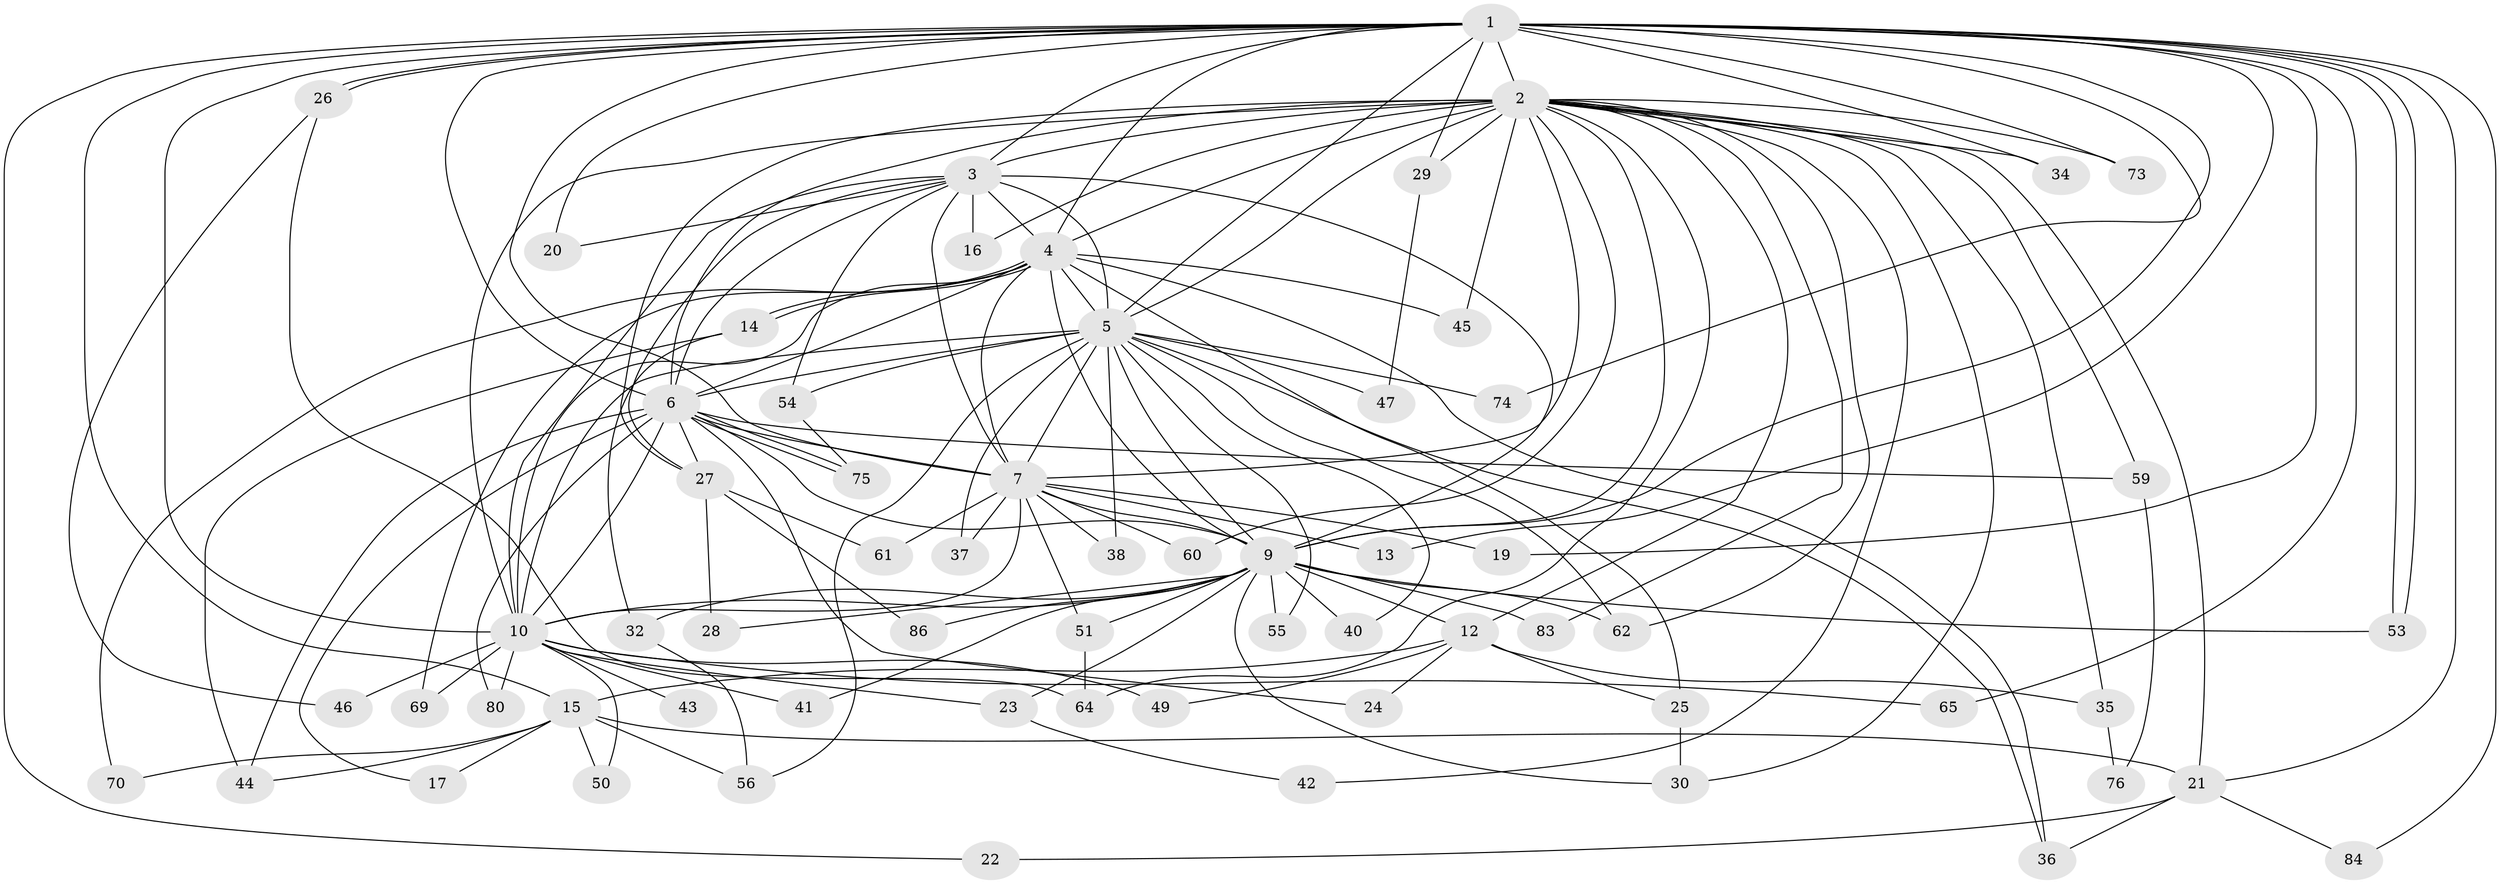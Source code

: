 // original degree distribution, {26: 0.011627906976744186, 21: 0.011627906976744186, 15: 0.011627906976744186, 18: 0.023255813953488372, 20: 0.023255813953488372, 16: 0.023255813953488372, 22: 0.011627906976744186, 6: 0.023255813953488372, 8: 0.023255813953488372, 2: 0.5581395348837209, 4: 0.023255813953488372, 3: 0.23255813953488372, 5: 0.023255813953488372}
// Generated by graph-tools (version 1.1) at 2025/41/03/06/25 10:41:38]
// undirected, 64 vertices, 155 edges
graph export_dot {
graph [start="1"]
  node [color=gray90,style=filled];
  1 [super="+85"];
  2 [super="+8"];
  3 [super="+58"];
  4 [super="+79"];
  5 [super="+18"];
  6 [super="+68"];
  7 [super="+57"];
  9 [super="+11"];
  10 [super="+31"];
  12 [super="+33"];
  13;
  14;
  15;
  16;
  17;
  19;
  20;
  21 [super="+39"];
  22;
  23;
  24;
  25 [super="+52"];
  26;
  27 [super="+82"];
  28;
  29;
  30 [super="+77"];
  32;
  34;
  35;
  36 [super="+48"];
  37 [super="+66"];
  38;
  40;
  41;
  42;
  43;
  44 [super="+67"];
  45;
  46;
  47;
  49;
  50;
  51;
  53 [super="+63"];
  54 [super="+81"];
  55;
  56 [super="+72"];
  59;
  60;
  61;
  62 [super="+71"];
  64 [super="+78"];
  65;
  69;
  70;
  73;
  74;
  75;
  76;
  80;
  83;
  84;
  86;
  1 -- 2 [weight=2];
  1 -- 3;
  1 -- 4;
  1 -- 5;
  1 -- 6;
  1 -- 7;
  1 -- 9;
  1 -- 10;
  1 -- 13;
  1 -- 15;
  1 -- 19;
  1 -- 20;
  1 -- 21;
  1 -- 22;
  1 -- 26 [weight=2];
  1 -- 26;
  1 -- 29;
  1 -- 34;
  1 -- 53;
  1 -- 53;
  1 -- 65;
  1 -- 73;
  1 -- 74;
  1 -- 84;
  2 -- 3 [weight=2];
  2 -- 4 [weight=3];
  2 -- 5 [weight=2];
  2 -- 6 [weight=2];
  2 -- 7 [weight=3];
  2 -- 9 [weight=3];
  2 -- 10 [weight=2];
  2 -- 12;
  2 -- 16;
  2 -- 27;
  2 -- 29;
  2 -- 45;
  2 -- 59;
  2 -- 60;
  2 -- 64;
  2 -- 73;
  2 -- 83;
  2 -- 30;
  2 -- 34;
  2 -- 35;
  2 -- 42;
  2 -- 62;
  2 -- 21;
  3 -- 4;
  3 -- 5;
  3 -- 6;
  3 -- 7;
  3 -- 9;
  3 -- 10;
  3 -- 16;
  3 -- 20;
  3 -- 54;
  3 -- 27;
  4 -- 5;
  4 -- 6;
  4 -- 7;
  4 -- 9;
  4 -- 10;
  4 -- 14;
  4 -- 14;
  4 -- 25 [weight=2];
  4 -- 36;
  4 -- 45;
  4 -- 69;
  4 -- 70;
  5 -- 6;
  5 -- 7;
  5 -- 9;
  5 -- 10 [weight=2];
  5 -- 36;
  5 -- 37 [weight=2];
  5 -- 38;
  5 -- 40;
  5 -- 47;
  5 -- 54;
  5 -- 55;
  5 -- 74;
  5 -- 56;
  5 -- 62;
  6 -- 7;
  6 -- 9 [weight=2];
  6 -- 10;
  6 -- 17;
  6 -- 24;
  6 -- 27;
  6 -- 59;
  6 -- 75;
  6 -- 75;
  6 -- 80;
  6 -- 44;
  7 -- 9;
  7 -- 10;
  7 -- 13;
  7 -- 19;
  7 -- 37;
  7 -- 38;
  7 -- 51;
  7 -- 60;
  7 -- 61;
  9 -- 10 [weight=2];
  9 -- 23;
  9 -- 41;
  9 -- 51;
  9 -- 55;
  9 -- 62;
  9 -- 83;
  9 -- 86;
  9 -- 32;
  9 -- 40;
  9 -- 12 [weight=2];
  9 -- 28;
  9 -- 30;
  9 -- 53;
  10 -- 23;
  10 -- 41;
  10 -- 43 [weight=2];
  10 -- 46;
  10 -- 49;
  10 -- 50;
  10 -- 65;
  10 -- 69;
  10 -- 80;
  12 -- 15;
  12 -- 24;
  12 -- 25;
  12 -- 35;
  12 -- 49;
  14 -- 32;
  14 -- 44;
  15 -- 17;
  15 -- 21;
  15 -- 44;
  15 -- 50;
  15 -- 56;
  15 -- 70;
  21 -- 22;
  21 -- 84;
  21 -- 36;
  23 -- 42;
  25 -- 30;
  26 -- 46;
  26 -- 64;
  27 -- 28;
  27 -- 61;
  27 -- 86;
  29 -- 47;
  32 -- 56;
  35 -- 76;
  51 -- 64;
  54 -- 75;
  59 -- 76;
}
